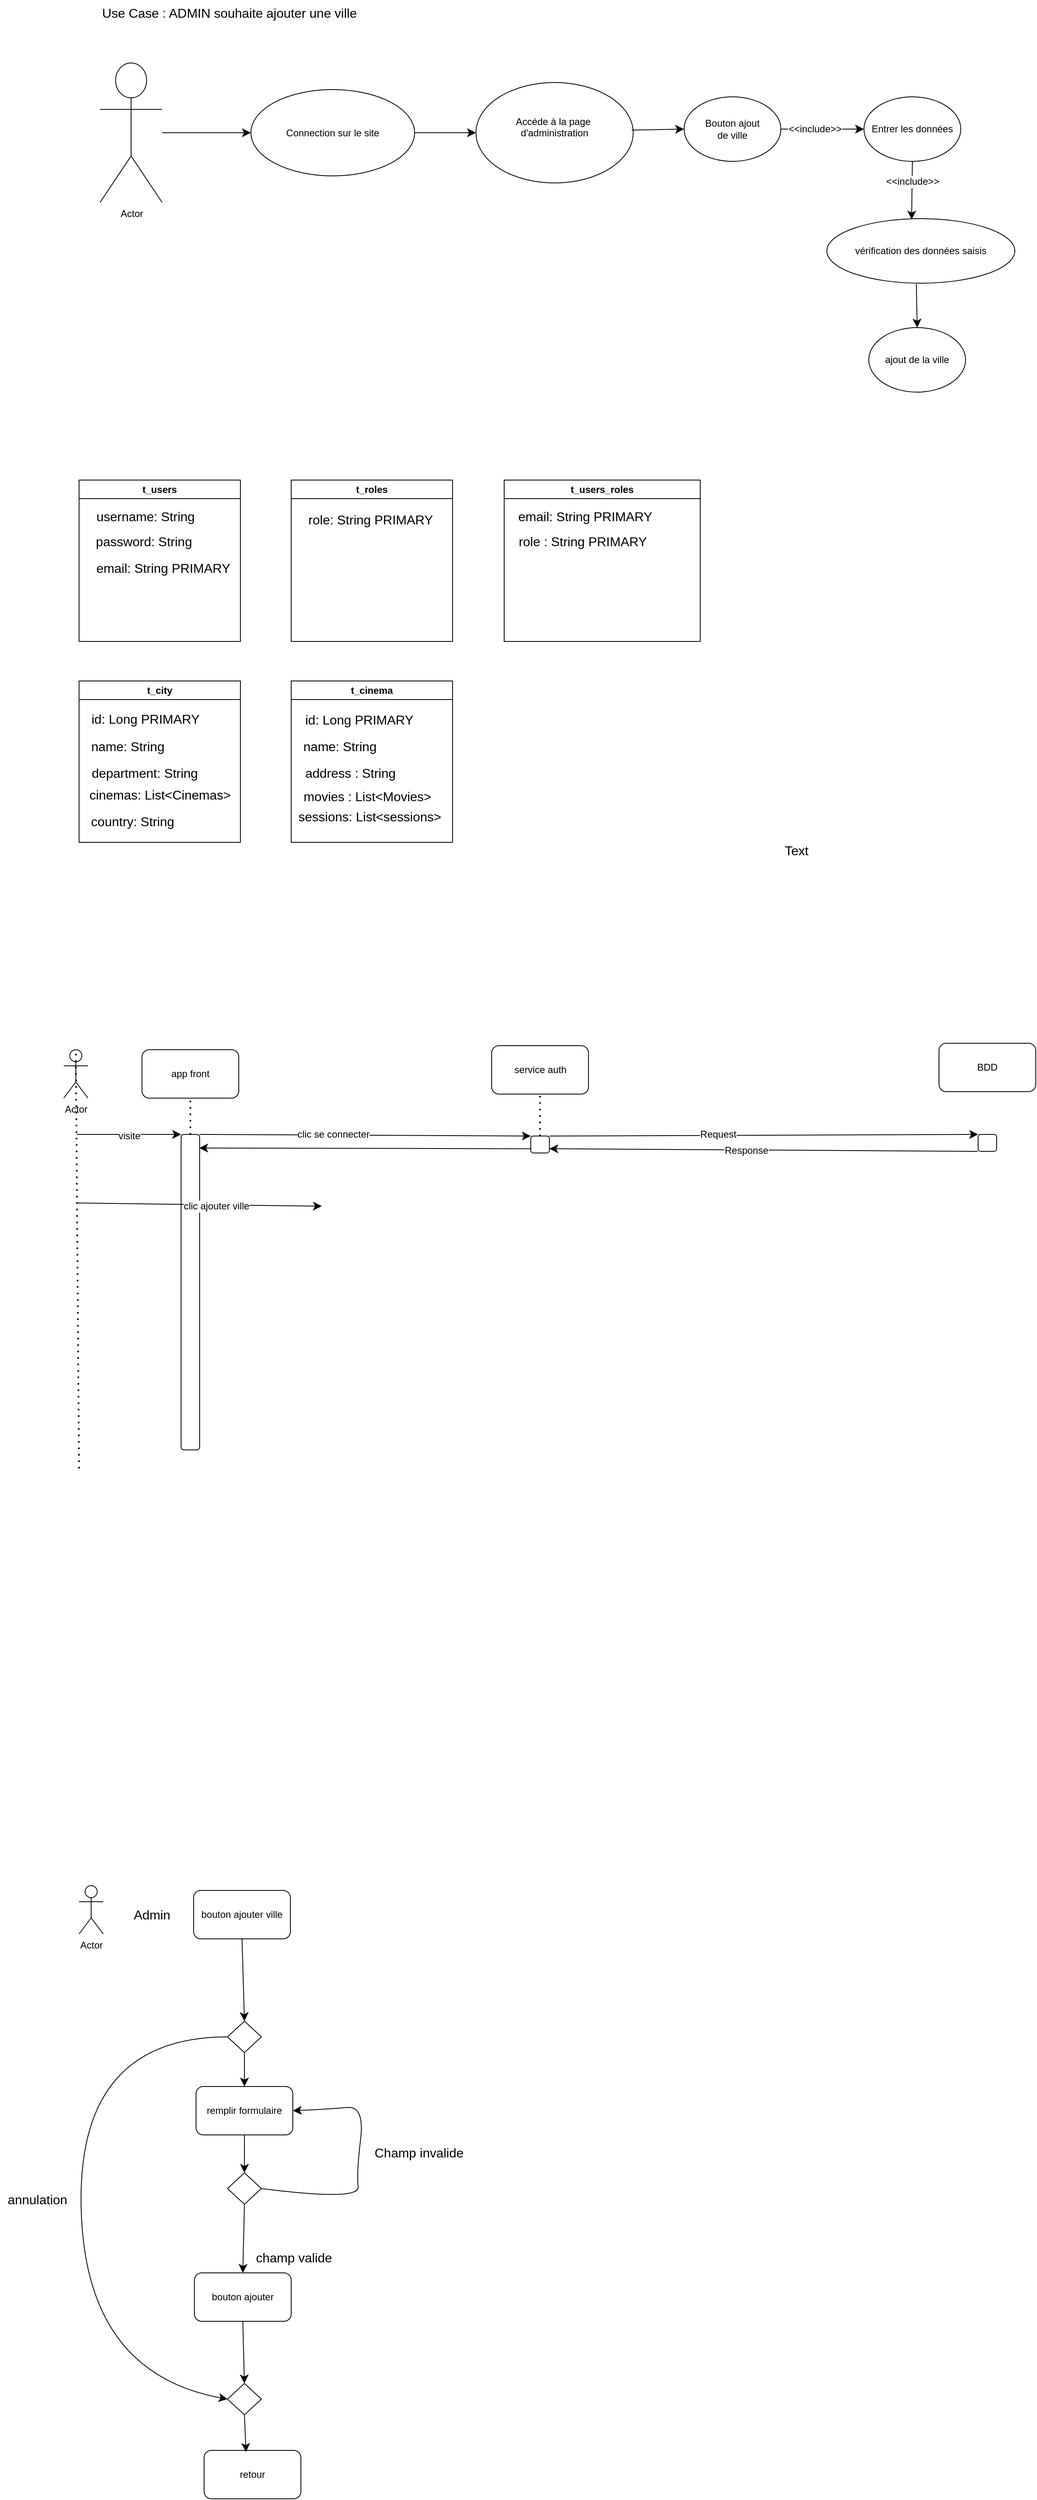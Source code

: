 <mxfile version="24.9.3">
  <diagram name="Page-1" id="oP4GHP_gkDVOGAp3KEuT">
    <mxGraphModel dx="2234" dy="1196" grid="0" gridSize="10" guides="1" tooltips="1" connect="1" arrows="1" fold="1" page="0" pageScale="1" pageWidth="1000" pageHeight="1169" math="0" shadow="0">
      <root>
        <mxCell id="0" />
        <mxCell id="1" parent="0" />
        <mxCell id="OssmiXlP60MrW0PBebK1-1" value="Actor" style="shape=umlActor;verticalLabelPosition=bottom;verticalAlign=top;html=1;outlineConnect=0;" vertex="1" parent="1">
          <mxGeometry x="-430" y="-48" width="77" height="173" as="geometry" />
        </mxCell>
        <mxCell id="OssmiXlP60MrW0PBebK1-2" value="Accéde à la page&amp;nbsp;&lt;div&gt;d&#39;administration&lt;br&gt;&lt;br&gt;&lt;/div&gt;" style="ellipse;whiteSpace=wrap;html=1;" vertex="1" parent="1">
          <mxGeometry x="36" y="-23.75" width="195" height="124.5" as="geometry" />
        </mxCell>
        <mxCell id="OssmiXlP60MrW0PBebK1-3" value="" style="endArrow=classic;html=1;rounded=0;fontSize=12;startSize=8;endSize=8;curved=1;entryX=0;entryY=0.5;entryDx=0;entryDy=0;exitX=1;exitY=0.5;exitDx=0;exitDy=0;" edge="1" parent="1" source="OssmiXlP60MrW0PBebK1-10" target="OssmiXlP60MrW0PBebK1-2">
          <mxGeometry width="50" height="50" relative="1" as="geometry">
            <mxPoint x="175" y="225" as="sourcePoint" />
            <mxPoint x="225" y="175" as="targetPoint" />
          </mxGeometry>
        </mxCell>
        <mxCell id="OssmiXlP60MrW0PBebK1-4" value="Bouton ajout &lt;br&gt;de ville" style="ellipse;whiteSpace=wrap;html=1;" vertex="1" parent="1">
          <mxGeometry x="294" y="-6" width="120" height="80" as="geometry" />
        </mxCell>
        <mxCell id="OssmiXlP60MrW0PBebK1-5" value="" style="endArrow=classic;html=1;rounded=0;fontSize=12;startSize=8;endSize=8;curved=1;exitX=0.99;exitY=0.474;exitDx=0;exitDy=0;exitPerimeter=0;entryX=0;entryY=0.5;entryDx=0;entryDy=0;" edge="1" parent="1" source="OssmiXlP60MrW0PBebK1-2" target="OssmiXlP60MrW0PBebK1-4">
          <mxGeometry width="50" height="50" relative="1" as="geometry">
            <mxPoint x="175" y="225" as="sourcePoint" />
            <mxPoint x="371" y="33" as="targetPoint" />
          </mxGeometry>
        </mxCell>
        <mxCell id="OssmiXlP60MrW0PBebK1-9" value="Use Case : ADMIN souhaite ajouter une ville" style="text;html=1;align=center;verticalAlign=middle;resizable=0;points=[];autosize=1;strokeColor=none;fillColor=none;fontSize=16;" vertex="1" parent="1">
          <mxGeometry x="-437" y="-126" width="334" height="31" as="geometry" />
        </mxCell>
        <mxCell id="OssmiXlP60MrW0PBebK1-10" value="Connection sur le site" style="ellipse;whiteSpace=wrap;html=1;" vertex="1" parent="1">
          <mxGeometry x="-243" y="-15" width="203" height="107" as="geometry" />
        </mxCell>
        <mxCell id="OssmiXlP60MrW0PBebK1-11" value="" style="endArrow=classic;html=1;rounded=0;fontSize=12;startSize=8;endSize=8;curved=1;entryX=0;entryY=0.5;entryDx=0;entryDy=0;" edge="1" parent="1" source="OssmiXlP60MrW0PBebK1-1" target="OssmiXlP60MrW0PBebK1-10">
          <mxGeometry width="50" height="50" relative="1" as="geometry">
            <mxPoint x="127" y="225" as="sourcePoint" />
            <mxPoint x="177" y="175" as="targetPoint" />
          </mxGeometry>
        </mxCell>
        <mxCell id="OssmiXlP60MrW0PBebK1-13" value="Entrer les données" style="ellipse;whiteSpace=wrap;html=1;" vertex="1" parent="1">
          <mxGeometry x="517" y="-6" width="120" height="80" as="geometry" />
        </mxCell>
        <mxCell id="OssmiXlP60MrW0PBebK1-14" value="" style="endArrow=classic;html=1;rounded=0;fontSize=12;startSize=8;endSize=8;curved=1;exitX=1;exitY=0.5;exitDx=0;exitDy=0;" edge="1" parent="1" source="OssmiXlP60MrW0PBebK1-4" target="OssmiXlP60MrW0PBebK1-13">
          <mxGeometry width="50" height="50" relative="1" as="geometry">
            <mxPoint x="500" y="116" as="sourcePoint" />
            <mxPoint x="607" y="115" as="targetPoint" />
          </mxGeometry>
        </mxCell>
        <mxCell id="OssmiXlP60MrW0PBebK1-15" value="&amp;lt;&amp;lt;include&amp;gt;&amp;gt;" style="edgeLabel;html=1;align=center;verticalAlign=middle;resizable=0;points=[];fontSize=12;" vertex="1" connectable="0" parent="OssmiXlP60MrW0PBebK1-14">
          <mxGeometry x="-0.194" relative="1" as="geometry">
            <mxPoint as="offset" />
          </mxGeometry>
        </mxCell>
        <mxCell id="OssmiXlP60MrW0PBebK1-16" value="vérification des données saisis" style="ellipse;whiteSpace=wrap;html=1;" vertex="1" parent="1">
          <mxGeometry x="471" y="145" width="233" height="80" as="geometry" />
        </mxCell>
        <mxCell id="OssmiXlP60MrW0PBebK1-17" value="" style="endArrow=classic;html=1;rounded=0;fontSize=12;startSize=8;endSize=8;curved=1;exitX=0.5;exitY=1;exitDx=0;exitDy=0;entryX=0.451;entryY=0.013;entryDx=0;entryDy=0;entryPerimeter=0;" edge="1" parent="1" source="OssmiXlP60MrW0PBebK1-13" target="OssmiXlP60MrW0PBebK1-16">
          <mxGeometry width="50" height="50" relative="1" as="geometry">
            <mxPoint x="127" y="225" as="sourcePoint" />
            <mxPoint x="177" y="175" as="targetPoint" />
          </mxGeometry>
        </mxCell>
        <mxCell id="OssmiXlP60MrW0PBebK1-20" value="&amp;lt;&amp;lt;include&amp;gt;&amp;gt;" style="edgeLabel;html=1;align=center;verticalAlign=middle;resizable=0;points=[];fontSize=12;" vertex="1" connectable="0" parent="OssmiXlP60MrW0PBebK1-17">
          <mxGeometry x="-0.306" relative="1" as="geometry">
            <mxPoint as="offset" />
          </mxGeometry>
        </mxCell>
        <mxCell id="OssmiXlP60MrW0PBebK1-18" value="ajout de la ville" style="ellipse;whiteSpace=wrap;html=1;" vertex="1" parent="1">
          <mxGeometry x="523" y="280" width="120" height="80" as="geometry" />
        </mxCell>
        <mxCell id="OssmiXlP60MrW0PBebK1-19" value="" style="endArrow=classic;html=1;rounded=0;fontSize=12;startSize=8;endSize=8;curved=1;exitX=0.476;exitY=1.013;exitDx=0;exitDy=0;exitPerimeter=0;entryX=0.5;entryY=0;entryDx=0;entryDy=0;" edge="1" parent="1" source="OssmiXlP60MrW0PBebK1-16" target="OssmiXlP60MrW0PBebK1-18">
          <mxGeometry width="50" height="50" relative="1" as="geometry">
            <mxPoint x="127" y="225" as="sourcePoint" />
            <mxPoint x="177" y="175" as="targetPoint" />
          </mxGeometry>
        </mxCell>
        <mxCell id="OssmiXlP60MrW0PBebK1-22" value="t_users" style="swimlane;whiteSpace=wrap;html=1;" vertex="1" parent="1">
          <mxGeometry x="-456" y="469" width="200" height="200" as="geometry" />
        </mxCell>
        <mxCell id="OssmiXlP60MrW0PBebK1-23" value="username: String" style="text;html=1;align=center;verticalAlign=middle;resizable=0;points=[];autosize=1;strokeColor=none;fillColor=none;fontSize=16;" vertex="1" parent="OssmiXlP60MrW0PBebK1-22">
          <mxGeometry x="11.5" y="29" width="140" height="31" as="geometry" />
        </mxCell>
        <mxCell id="OssmiXlP60MrW0PBebK1-24" value="password: String&lt;span style=&quot;color: rgba(0, 0, 0, 0); font-family: monospace; font-size: 0px; text-align: start;&quot;&gt;%3CmxGraphModel%3E%3Croot%3E%3CmxCell%20id%3D%220%22%2F%3E%3CmxCell%20id%3D%221%22%20parent%3D%220%22%2F%3E%3CmxCell%20id%3D%222%22%20value%3D%22username%3A%20String%22%20style%3D%22text%3Bhtml%3D1%3Balign%3Dcenter%3BverticalAlign%3Dmiddle%3Bresizable%3D0%3Bpoints%3D%5B%5D%3Bautosize%3D1%3BstrokeColor%3Dnone%3BfillColor%3Dnone%3BfontSize%3D16%3B%22%20vertex%3D%221%22%20parent%3D%221%22%3E%3CmxGeometry%20x%3D%2263.5%22%20y%3D%22715%22%20width%3D%22140%22%20height%3D%2231%22%20as%3D%22geometry%22%2F%3E%3C%2FmxCell%3E%3C%2Froot%3E%3C%2FmxGraphModel%3E&lt;/span&gt;" style="text;html=1;align=center;verticalAlign=middle;resizable=0;points=[];autosize=1;strokeColor=none;fillColor=none;fontSize=16;" vertex="1" parent="OssmiXlP60MrW0PBebK1-22">
          <mxGeometry x="11.5" y="60" width="137" height="31" as="geometry" />
        </mxCell>
        <mxCell id="OssmiXlP60MrW0PBebK1-25" value="email: String PRIMARY" style="text;html=1;align=center;verticalAlign=middle;resizable=0;points=[];autosize=1;strokeColor=none;fillColor=none;fontSize=16;" vertex="1" parent="OssmiXlP60MrW0PBebK1-22">
          <mxGeometry x="11.5" y="93" width="184" height="31" as="geometry" />
        </mxCell>
        <mxCell id="OssmiXlP60MrW0PBebK1-26" value="t_roles" style="swimlane;whiteSpace=wrap;html=1;" vertex="1" parent="1">
          <mxGeometry x="-193" y="469" width="200" height="200" as="geometry" />
        </mxCell>
        <mxCell id="OssmiXlP60MrW0PBebK1-27" value="role: String PRIMARY" style="text;html=1;align=center;verticalAlign=middle;resizable=0;points=[];autosize=1;strokeColor=none;fillColor=none;fontSize=16;" vertex="1" parent="OssmiXlP60MrW0PBebK1-26">
          <mxGeometry x="12" y="33" width="172" height="31" as="geometry" />
        </mxCell>
        <mxCell id="OssmiXlP60MrW0PBebK1-30" value="t_users_roles" style="swimlane;whiteSpace=wrap;html=1;" vertex="1" parent="1">
          <mxGeometry x="71" y="469" width="243" height="200" as="geometry" />
        </mxCell>
        <mxCell id="OssmiXlP60MrW0PBebK1-31" value="email: String PRIMARY" style="text;html=1;align=center;verticalAlign=middle;resizable=0;points=[];autosize=1;strokeColor=none;fillColor=none;fontSize=16;" vertex="1" parent="OssmiXlP60MrW0PBebK1-30">
          <mxGeometry x="8" y="29" width="184" height="31" as="geometry" />
        </mxCell>
        <mxCell id="OssmiXlP60MrW0PBebK1-32" value="role : String PRIMARY" style="text;html=1;align=center;verticalAlign=middle;resizable=0;points=[];autosize=1;strokeColor=none;fillColor=none;fontSize=16;" vertex="1" parent="OssmiXlP60MrW0PBebK1-30">
          <mxGeometry x="8" y="60" width="177" height="31" as="geometry" />
        </mxCell>
        <mxCell id="OssmiXlP60MrW0PBebK1-34" value="t_city" style="swimlane;whiteSpace=wrap;html=1;" vertex="1" parent="1">
          <mxGeometry x="-456" y="718" width="200" height="200" as="geometry" />
        </mxCell>
        <mxCell id="OssmiXlP60MrW0PBebK1-35" value="name: String" style="text;html=1;align=center;verticalAlign=middle;resizable=0;points=[];autosize=1;strokeColor=none;fillColor=none;fontSize=16;" vertex="1" parent="OssmiXlP60MrW0PBebK1-34">
          <mxGeometry x="5.5" y="65" width="109" height="31" as="geometry" />
        </mxCell>
        <mxCell id="OssmiXlP60MrW0PBebK1-36" value="department: String&lt;span style=&quot;color: rgba(0, 0, 0, 0); font-family: monospace; font-size: 0px; text-align: start;&quot;&gt;%3CmxGraphModel%3E%3Croot%3E%3CmxCell%20id%3D%220%22%2F%3E%3CmxCell%20id%3D%221%22%20parent%3D%220%22%2F%3E%3CmxCell%20id%3D%222%22%20value%3D%22username%3A%20String%22%20style%3D%22text%3Bhtml%3D1%3Balign%3Dcenter%3BverticalAlign%3Dmiddle%3Bresizable%3D0%3Bpoints%3D%5B%5D%3Bautosize%3D1%3BstrokeColor%3Dnone%3BfillColor%3Dnone%3BfontSize%3D16%3B%22%20vertex%3D%221%22%20parent%3D%221%22%3E%3CmxGeometry%20x%3D%2263.5%22%20y%3D%22715%22%20width%3D%22140%22%20height%3D%2231%22%20as%3D%22geometry%22%2F%3E%3C%2FmxCell%3E%3C%2Froot%3E%3C%2FmxGraphModel%3E&lt;/span&gt;" style="text;html=1;align=center;verticalAlign=middle;resizable=0;points=[];autosize=1;strokeColor=none;fillColor=none;fontSize=16;" vertex="1" parent="OssmiXlP60MrW0PBebK1-34">
          <mxGeometry x="5.5" y="98" width="150" height="31" as="geometry" />
        </mxCell>
        <mxCell id="OssmiXlP60MrW0PBebK1-37" value="cinemas: List&amp;lt;Cinemas&amp;gt;" style="text;html=1;align=center;verticalAlign=middle;resizable=0;points=[];autosize=1;strokeColor=none;fillColor=none;fontSize=16;" vertex="1" parent="OssmiXlP60MrW0PBebK1-34">
          <mxGeometry x="3.5" y="125" width="193" height="31" as="geometry" />
        </mxCell>
        <mxCell id="OssmiXlP60MrW0PBebK1-38" value="country: String&lt;span style=&quot;color: rgba(0, 0, 0, 0); font-family: monospace; font-size: 0px; text-align: start;&quot;&gt;%3CmxGraphModel%3E%3Croot%3E%3CmxCell%20id%3D%220%22%2F%3E%3CmxCell%20id%3D%221%22%20parent%3D%220%22%2F%3E%3CmxCell%20id%3D%222%22%20value%3D%22username%3A%20String%22%20style%3D%22text%3Bhtml%3D1%3Balign%3Dcenter%3BverticalAlign%3Dmiddle%3Bresizable%3D0%3Bpoints%3D%5B%5D%3Bautosize%3D1%3BstrokeColor%3Dnone%3BfillColor%3Dnone%3BfontSize%3D16%3B%22%20vertex%3D%221%22%20parent%3D%221%22%3E%3CmxGeometry%20x%3D%2263.5%22%20y%3D%22715%22%20width%3D%22140%22%20height%3D%2231%22%20as%3D%22geometry%22%2F%3E%3C%2FmxCell%3E%3C%2Froot%3E%3C%2FmxGraphModel%3E&lt;/span&gt;" style="text;html=1;align=center;verticalAlign=middle;resizable=0;points=[];autosize=1;strokeColor=none;fillColor=none;fontSize=16;" vertex="1" parent="OssmiXlP60MrW0PBebK1-34">
          <mxGeometry x="5.5" y="158" width="121" height="31" as="geometry" />
        </mxCell>
        <mxCell id="OssmiXlP60MrW0PBebK1-39" value="id: Long PRIMARY" style="text;html=1;align=center;verticalAlign=middle;resizable=0;points=[];autosize=1;strokeColor=none;fillColor=none;fontSize=16;" vertex="1" parent="OssmiXlP60MrW0PBebK1-34">
          <mxGeometry x="5.5" y="31" width="152" height="31" as="geometry" />
        </mxCell>
        <mxCell id="OssmiXlP60MrW0PBebK1-40" value="t_cinema" style="swimlane;whiteSpace=wrap;html=1;" vertex="1" parent="1">
          <mxGeometry x="-193" y="718" width="200" height="200" as="geometry" />
        </mxCell>
        <mxCell id="OssmiXlP60MrW0PBebK1-41" value="name: String" style="text;html=1;align=center;verticalAlign=middle;resizable=0;points=[];autosize=1;strokeColor=none;fillColor=none;fontSize=16;" vertex="1" parent="OssmiXlP60MrW0PBebK1-40">
          <mxGeometry x="5.5" y="65" width="109" height="31" as="geometry" />
        </mxCell>
        <mxCell id="OssmiXlP60MrW0PBebK1-42" value="address : String" style="text;html=1;align=center;verticalAlign=middle;resizable=0;points=[];autosize=1;strokeColor=none;fillColor=none;fontSize=16;" vertex="1" parent="OssmiXlP60MrW0PBebK1-40">
          <mxGeometry x="8" y="98" width="130" height="31" as="geometry" />
        </mxCell>
        <mxCell id="OssmiXlP60MrW0PBebK1-43" value="movies : List&amp;lt;Movies&amp;gt;" style="text;html=1;align=center;verticalAlign=middle;resizable=0;points=[];autosize=1;strokeColor=none;fillColor=none;fontSize=16;" vertex="1" parent="OssmiXlP60MrW0PBebK1-40">
          <mxGeometry x="5.5" y="127" width="176" height="31" as="geometry" />
        </mxCell>
        <mxCell id="OssmiXlP60MrW0PBebK1-45" value="id: Long PRIMARY" style="text;html=1;align=center;verticalAlign=middle;resizable=0;points=[];autosize=1;strokeColor=none;fillColor=none;fontSize=16;" vertex="1" parent="OssmiXlP60MrW0PBebK1-40">
          <mxGeometry x="8" y="32" width="152" height="31" as="geometry" />
        </mxCell>
        <mxCell id="OssmiXlP60MrW0PBebK1-46" value="sessions: List&amp;lt;sessions&amp;gt;" style="text;html=1;align=center;verticalAlign=middle;resizable=0;points=[];autosize=1;strokeColor=none;fillColor=none;fontSize=16;" vertex="1" parent="OssmiXlP60MrW0PBebK1-40">
          <mxGeometry x="-1" y="152" width="195" height="31" as="geometry" />
        </mxCell>
        <mxCell id="OssmiXlP60MrW0PBebK1-48" value="Text" style="text;html=1;align=center;verticalAlign=middle;resizable=0;points=[];autosize=1;strokeColor=none;fillColor=none;fontSize=16;" vertex="1" parent="1">
          <mxGeometry x="409.5" y="912.5" width="47" height="31" as="geometry" />
        </mxCell>
        <mxCell id="OssmiXlP60MrW0PBebK1-49" value="Actor" style="shape=umlActor;verticalLabelPosition=bottom;verticalAlign=top;html=1;outlineConnect=0;" vertex="1" parent="1">
          <mxGeometry x="-475" y="1175" width="30" height="60" as="geometry" />
        </mxCell>
        <mxCell id="OssmiXlP60MrW0PBebK1-51" value="" style="rounded=1;whiteSpace=wrap;html=1;" vertex="1" parent="1">
          <mxGeometry x="-329.5" y="1280" width="23" height="391" as="geometry" />
        </mxCell>
        <mxCell id="OssmiXlP60MrW0PBebK1-52" value="app front" style="rounded=1;whiteSpace=wrap;html=1;" vertex="1" parent="1">
          <mxGeometry x="-378" y="1175" width="120" height="60" as="geometry" />
        </mxCell>
        <mxCell id="OssmiXlP60MrW0PBebK1-53" value="service auth" style="rounded=1;whiteSpace=wrap;html=1;" vertex="1" parent="1">
          <mxGeometry x="55.5" y="1170" width="120" height="60" as="geometry" />
        </mxCell>
        <mxCell id="OssmiXlP60MrW0PBebK1-54" value="" style="rounded=1;whiteSpace=wrap;html=1;" vertex="1" parent="1">
          <mxGeometry x="104" y="1282" width="23" height="21" as="geometry" />
        </mxCell>
        <mxCell id="OssmiXlP60MrW0PBebK1-56" value="" style="endArrow=none;dashed=1;html=1;dashPattern=1 3;strokeWidth=2;rounded=0;fontSize=12;startSize=8;endSize=8;curved=1;entryX=0.5;entryY=0;entryDx=0;entryDy=0;entryPerimeter=0;" edge="1" parent="1" target="OssmiXlP60MrW0PBebK1-49">
          <mxGeometry width="50" height="50" relative="1" as="geometry">
            <mxPoint x="-456" y="1694" as="sourcePoint" />
            <mxPoint x="177" y="1361" as="targetPoint" />
          </mxGeometry>
        </mxCell>
        <mxCell id="OssmiXlP60MrW0PBebK1-57" value="" style="endArrow=classic;html=1;rounded=0;fontSize=12;startSize=8;endSize=8;curved=1;entryX=0;entryY=0;entryDx=0;entryDy=0;" edge="1" parent="1" target="OssmiXlP60MrW0PBebK1-51">
          <mxGeometry width="50" height="50" relative="1" as="geometry">
            <mxPoint x="-459" y="1280" as="sourcePoint" />
            <mxPoint x="-343" y="1285" as="targetPoint" />
          </mxGeometry>
        </mxCell>
        <mxCell id="OssmiXlP60MrW0PBebK1-58" value="visite" style="edgeLabel;html=1;align=center;verticalAlign=middle;resizable=0;points=[];fontSize=12;" vertex="1" connectable="0" parent="OssmiXlP60MrW0PBebK1-57">
          <mxGeometry x="0.001" y="-2" relative="1" as="geometry">
            <mxPoint as="offset" />
          </mxGeometry>
        </mxCell>
        <mxCell id="OssmiXlP60MrW0PBebK1-59" value="" style="endArrow=none;dashed=1;html=1;dashPattern=1 3;strokeWidth=2;rounded=0;fontSize=12;startSize=8;endSize=8;curved=1;entryX=0.5;entryY=1;entryDx=0;entryDy=0;exitX=0.5;exitY=0;exitDx=0;exitDy=0;" edge="1" parent="1" source="OssmiXlP60MrW0PBebK1-51" target="OssmiXlP60MrW0PBebK1-52">
          <mxGeometry width="50" height="50" relative="1" as="geometry">
            <mxPoint x="-320" y="1281" as="sourcePoint" />
            <mxPoint x="-322" y="1238" as="targetPoint" />
          </mxGeometry>
        </mxCell>
        <mxCell id="OssmiXlP60MrW0PBebK1-61" value="" style="endArrow=classic;html=1;rounded=0;fontSize=12;startSize=8;endSize=8;curved=1;exitX=1;exitY=0;exitDx=0;exitDy=0;entryX=0;entryY=0;entryDx=0;entryDy=0;" edge="1" parent="1" source="OssmiXlP60MrW0PBebK1-51" target="OssmiXlP60MrW0PBebK1-54">
          <mxGeometry width="50" height="50" relative="1" as="geometry">
            <mxPoint x="127" y="1411" as="sourcePoint" />
            <mxPoint x="177" y="1361" as="targetPoint" />
          </mxGeometry>
        </mxCell>
        <mxCell id="OssmiXlP60MrW0PBebK1-70" value="clic se connecter" style="edgeLabel;html=1;align=center;verticalAlign=middle;resizable=0;points=[];fontSize=12;" vertex="1" connectable="0" parent="OssmiXlP60MrW0PBebK1-61">
          <mxGeometry x="-0.189" y="1" relative="1" as="geometry">
            <mxPoint x="-1" as="offset" />
          </mxGeometry>
        </mxCell>
        <mxCell id="OssmiXlP60MrW0PBebK1-62" value="BDD" style="rounded=1;whiteSpace=wrap;html=1;" vertex="1" parent="1">
          <mxGeometry x="610" y="1167" width="120" height="60" as="geometry" />
        </mxCell>
        <mxCell id="OssmiXlP60MrW0PBebK1-63" value="" style="rounded=1;whiteSpace=wrap;html=1;" vertex="1" parent="1">
          <mxGeometry x="658.5" y="1280" width="23" height="21" as="geometry" />
        </mxCell>
        <mxCell id="OssmiXlP60MrW0PBebK1-64" value="" style="endArrow=classic;html=1;rounded=0;fontSize=12;startSize=8;endSize=8;curved=1;exitX=1;exitY=0;exitDx=0;exitDy=0;entryX=0;entryY=0;entryDx=0;entryDy=0;" edge="1" parent="1" source="OssmiXlP60MrW0PBebK1-54" target="OssmiXlP60MrW0PBebK1-63">
          <mxGeometry width="50" height="50" relative="1" as="geometry">
            <mxPoint x="-115" y="1282" as="sourcePoint" />
            <mxPoint x="49" y="1284" as="targetPoint" />
          </mxGeometry>
        </mxCell>
        <mxCell id="OssmiXlP60MrW0PBebK1-68" value="Request" style="edgeLabel;html=1;align=center;verticalAlign=middle;resizable=0;points=[];fontSize=12;" vertex="1" connectable="0" parent="OssmiXlP60MrW0PBebK1-64">
          <mxGeometry x="-0.213" y="1" relative="1" as="geometry">
            <mxPoint as="offset" />
          </mxGeometry>
        </mxCell>
        <mxCell id="OssmiXlP60MrW0PBebK1-65" value="" style="endArrow=classic;html=1;rounded=0;fontSize=12;startSize=8;endSize=8;curved=1;entryX=1;entryY=0.75;entryDx=0;entryDy=0;" edge="1" parent="1" target="OssmiXlP60MrW0PBebK1-54">
          <mxGeometry width="50" height="50" relative="1" as="geometry">
            <mxPoint x="658" y="1301" as="sourcePoint" />
            <mxPoint x="668" y="1337" as="targetPoint" />
          </mxGeometry>
        </mxCell>
        <mxCell id="OssmiXlP60MrW0PBebK1-69" value="Response" style="edgeLabel;html=1;align=center;verticalAlign=middle;resizable=0;points=[];fontSize=12;" vertex="1" connectable="0" parent="OssmiXlP60MrW0PBebK1-65">
          <mxGeometry x="0.081" y="1" relative="1" as="geometry">
            <mxPoint as="offset" />
          </mxGeometry>
        </mxCell>
        <mxCell id="OssmiXlP60MrW0PBebK1-66" value="" style="endArrow=classic;html=1;rounded=0;fontSize=12;startSize=8;endSize=8;curved=1;entryX=0.978;entryY=0.043;entryDx=0;entryDy=0;exitX=0;exitY=0.75;exitDx=0;exitDy=0;entryPerimeter=0;" edge="1" parent="1" source="OssmiXlP60MrW0PBebK1-54" target="OssmiXlP60MrW0PBebK1-51">
          <mxGeometry width="50" height="50" relative="1" as="geometry">
            <mxPoint x="507" y="1359" as="sourcePoint" />
            <mxPoint x="-270" y="1356" as="targetPoint" />
          </mxGeometry>
        </mxCell>
        <mxCell id="OssmiXlP60MrW0PBebK1-76" value="" style="endArrow=classic;html=1;rounded=0;fontSize=12;startSize=8;endSize=8;curved=1;" edge="1" parent="1">
          <mxGeometry width="50" height="50" relative="1" as="geometry">
            <mxPoint x="-458" y="1365" as="sourcePoint" />
            <mxPoint x="-155" y="1369" as="targetPoint" />
          </mxGeometry>
        </mxCell>
        <mxCell id="OssmiXlP60MrW0PBebK1-77" value="clic ajouter ville" style="edgeLabel;html=1;align=center;verticalAlign=middle;resizable=0;points=[];fontSize=12;" vertex="1" connectable="0" parent="OssmiXlP60MrW0PBebK1-76">
          <mxGeometry x="0.135" y="-1" relative="1" as="geometry">
            <mxPoint as="offset" />
          </mxGeometry>
        </mxCell>
        <mxCell id="OssmiXlP60MrW0PBebK1-78" value="" style="endArrow=none;dashed=1;html=1;dashPattern=1 3;strokeWidth=2;rounded=0;fontSize=12;startSize=8;endSize=8;curved=1;entryX=0.5;entryY=1;entryDx=0;entryDy=0;exitX=0.5;exitY=0;exitDx=0;exitDy=0;" edge="1" parent="1" source="OssmiXlP60MrW0PBebK1-54" target="OssmiXlP60MrW0PBebK1-53">
          <mxGeometry width="50" height="50" relative="1" as="geometry">
            <mxPoint x="-308" y="1290" as="sourcePoint" />
            <mxPoint x="-308" y="1245" as="targetPoint" />
          </mxGeometry>
        </mxCell>
        <mxCell id="OssmiXlP60MrW0PBebK1-79" value="Actor" style="shape=umlActor;verticalLabelPosition=bottom;verticalAlign=top;html=1;outlineConnect=0;" vertex="1" parent="1">
          <mxGeometry x="-456" y="2211" width="30" height="60" as="geometry" />
        </mxCell>
        <mxCell id="OssmiXlP60MrW0PBebK1-80" value="bouton ajouter ville" style="rounded=1;whiteSpace=wrap;html=1;" vertex="1" parent="1">
          <mxGeometry x="-314" y="2217" width="120" height="60" as="geometry" />
        </mxCell>
        <mxCell id="OssmiXlP60MrW0PBebK1-81" value="remplir formulaire" style="rounded=1;whiteSpace=wrap;html=1;" vertex="1" parent="1">
          <mxGeometry x="-311" y="2460" width="120" height="60" as="geometry" />
        </mxCell>
        <mxCell id="OssmiXlP60MrW0PBebK1-82" value="" style="rhombus;whiteSpace=wrap;html=1;" vertex="1" parent="1">
          <mxGeometry x="-272" y="2567" width="42" height="39" as="geometry" />
        </mxCell>
        <mxCell id="OssmiXlP60MrW0PBebK1-84" value="" style="curved=1;endArrow=classic;html=1;rounded=0;fontSize=12;startSize=8;endSize=8;exitX=1;exitY=0.5;exitDx=0;exitDy=0;entryX=1;entryY=0.5;entryDx=0;entryDy=0;" edge="1" parent="1" source="OssmiXlP60MrW0PBebK1-82" target="OssmiXlP60MrW0PBebK1-81">
          <mxGeometry width="50" height="50" relative="1" as="geometry">
            <mxPoint x="127" y="2411" as="sourcePoint" />
            <mxPoint x="177" y="2361" as="targetPoint" />
            <Array as="points">
              <mxPoint x="-108" y="2602" />
              <mxPoint x="-112" y="2567" />
              <mxPoint x="-102" y="2484" />
              <mxPoint x="-145" y="2488" />
            </Array>
          </mxGeometry>
        </mxCell>
        <mxCell id="OssmiXlP60MrW0PBebK1-85" value="" style="endArrow=classic;html=1;rounded=0;fontSize=12;startSize=8;endSize=8;curved=1;exitX=0.5;exitY=1;exitDx=0;exitDy=0;entryX=0.5;entryY=0;entryDx=0;entryDy=0;" edge="1" parent="1" source="OssmiXlP60MrW0PBebK1-80" target="OssmiXlP60MrW0PBebK1-93">
          <mxGeometry width="50" height="50" relative="1" as="geometry">
            <mxPoint x="127" y="2411" as="sourcePoint" />
            <mxPoint x="-251" y="2343" as="targetPoint" />
          </mxGeometry>
        </mxCell>
        <mxCell id="OssmiXlP60MrW0PBebK1-86" value="Admin" style="text;html=1;align=center;verticalAlign=middle;resizable=0;points=[];autosize=1;strokeColor=none;fillColor=none;fontSize=16;" vertex="1" parent="1">
          <mxGeometry x="-398" y="2231.5" width="63" height="31" as="geometry" />
        </mxCell>
        <mxCell id="OssmiXlP60MrW0PBebK1-87" value="Champ invalide" style="text;html=1;align=center;verticalAlign=middle;resizable=0;points=[];autosize=1;strokeColor=none;fillColor=none;fontSize=16;" vertex="1" parent="1">
          <mxGeometry x="-99" y="2526" width="128" height="31" as="geometry" />
        </mxCell>
        <mxCell id="OssmiXlP60MrW0PBebK1-88" value="bouton ajouter" style="rounded=1;whiteSpace=wrap;html=1;" vertex="1" parent="1">
          <mxGeometry x="-313" y="2691" width="120" height="60" as="geometry" />
        </mxCell>
        <mxCell id="OssmiXlP60MrW0PBebK1-89" value="" style="endArrow=classic;html=1;rounded=0;fontSize=12;startSize=8;endSize=8;curved=1;entryX=0.5;entryY=0;entryDx=0;entryDy=0;exitX=0.5;exitY=1;exitDx=0;exitDy=0;" edge="1" parent="1" source="OssmiXlP60MrW0PBebK1-82" target="OssmiXlP60MrW0PBebK1-88">
          <mxGeometry width="50" height="50" relative="1" as="geometry">
            <mxPoint x="-250" y="2472" as="sourcePoint" />
            <mxPoint x="-254.5" y="2540" as="targetPoint" />
          </mxGeometry>
        </mxCell>
        <mxCell id="OssmiXlP60MrW0PBebK1-90" value="" style="endArrow=classic;html=1;rounded=0;fontSize=12;startSize=8;endSize=8;curved=1;exitX=0.5;exitY=1;exitDx=0;exitDy=0;entryX=0.5;entryY=0;entryDx=0;entryDy=0;" edge="1" parent="1" source="OssmiXlP60MrW0PBebK1-81" target="OssmiXlP60MrW0PBebK1-82">
          <mxGeometry width="50" height="50" relative="1" as="geometry">
            <mxPoint x="-244" y="2491" as="sourcePoint" />
            <mxPoint x="-236" y="2441" as="targetPoint" />
          </mxGeometry>
        </mxCell>
        <mxCell id="OssmiXlP60MrW0PBebK1-93" value="" style="rhombus;whiteSpace=wrap;html=1;" vertex="1" parent="1">
          <mxGeometry x="-272" y="2379" width="42" height="39" as="geometry" />
        </mxCell>
        <mxCell id="OssmiXlP60MrW0PBebK1-94" value="" style="endArrow=classic;html=1;rounded=0;fontSize=12;startSize=8;endSize=8;curved=1;exitX=0.5;exitY=1;exitDx=0;exitDy=0;entryX=0.5;entryY=0;entryDx=0;entryDy=0;" edge="1" parent="1" source="OssmiXlP60MrW0PBebK1-93" target="OssmiXlP60MrW0PBebK1-81">
          <mxGeometry width="50" height="50" relative="1" as="geometry">
            <mxPoint x="-244" y="2287" as="sourcePoint" />
            <mxPoint x="-241" y="2389" as="targetPoint" />
          </mxGeometry>
        </mxCell>
        <mxCell id="OssmiXlP60MrW0PBebK1-95" value="" style="curved=1;endArrow=classic;html=1;rounded=0;fontSize=12;startSize=8;endSize=8;exitX=0;exitY=0.5;exitDx=0;exitDy=0;entryX=0;entryY=0.5;entryDx=0;entryDy=0;" edge="1" parent="1" source="OssmiXlP60MrW0PBebK1-93" target="OssmiXlP60MrW0PBebK1-96">
          <mxGeometry width="50" height="50" relative="1" as="geometry">
            <mxPoint x="127" y="2611" as="sourcePoint" />
            <mxPoint x="-288" y="2854" as="targetPoint" />
            <Array as="points">
              <mxPoint x="-457" y="2399" />
              <mxPoint x="-450" y="2815" />
            </Array>
          </mxGeometry>
        </mxCell>
        <mxCell id="OssmiXlP60MrW0PBebK1-96" value="" style="rhombus;whiteSpace=wrap;html=1;" vertex="1" parent="1">
          <mxGeometry x="-272" y="2828" width="42" height="39" as="geometry" />
        </mxCell>
        <mxCell id="OssmiXlP60MrW0PBebK1-97" value="" style="endArrow=classic;html=1;rounded=0;fontSize=12;startSize=8;endSize=8;curved=1;entryX=0.5;entryY=0;entryDx=0;entryDy=0;exitX=0.5;exitY=1;exitDx=0;exitDy=0;" edge="1" parent="1" source="OssmiXlP60MrW0PBebK1-88" target="OssmiXlP60MrW0PBebK1-96">
          <mxGeometry width="50" height="50" relative="1" as="geometry">
            <mxPoint x="-213" y="2784" as="sourcePoint" />
            <mxPoint x="-215" y="2869" as="targetPoint" />
          </mxGeometry>
        </mxCell>
        <mxCell id="OssmiXlP60MrW0PBebK1-98" value="annulation" style="text;html=1;align=center;verticalAlign=middle;resizable=0;points=[];autosize=1;strokeColor=none;fillColor=none;fontSize=16;" vertex="1" parent="1">
          <mxGeometry x="-554" y="2584" width="92" height="31" as="geometry" />
        </mxCell>
        <mxCell id="OssmiXlP60MrW0PBebK1-99" value="champ valide" style="text;html=1;align=center;verticalAlign=middle;resizable=0;points=[];autosize=1;strokeColor=none;fillColor=none;fontSize=16;" vertex="1" parent="1">
          <mxGeometry x="-246" y="2656" width="112" height="31" as="geometry" />
        </mxCell>
        <mxCell id="OssmiXlP60MrW0PBebK1-100" value="retour" style="rounded=1;whiteSpace=wrap;html=1;" vertex="1" parent="1">
          <mxGeometry x="-301" y="2911" width="120" height="60" as="geometry" />
        </mxCell>
        <mxCell id="OssmiXlP60MrW0PBebK1-101" value="" style="endArrow=classic;html=1;rounded=0;fontSize=12;startSize=8;endSize=8;curved=1;entryX=0.433;entryY=0.033;entryDx=0;entryDy=0;exitX=0.5;exitY=1;exitDx=0;exitDy=0;entryPerimeter=0;" edge="1" parent="1" source="OssmiXlP60MrW0PBebK1-96" target="OssmiXlP60MrW0PBebK1-100">
          <mxGeometry width="50" height="50" relative="1" as="geometry">
            <mxPoint x="-243" y="2761" as="sourcePoint" />
            <mxPoint x="-241" y="2838" as="targetPoint" />
          </mxGeometry>
        </mxCell>
      </root>
    </mxGraphModel>
  </diagram>
</mxfile>
